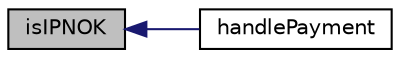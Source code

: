 digraph "isIPNOK"
{
  edge [fontname="Helvetica",fontsize="10",labelfontname="Helvetica",labelfontsize="10"];
  node [fontname="Helvetica",fontsize="10",shape=record];
  rankdir="LR";
  Node1 [label="isIPNOK",height=0.2,width=0.4,color="black", fillcolor="grey75", style="filled", fontcolor="black"];
  Node1 -> Node2 [dir="back",color="midnightblue",fontsize="10",style="solid",fontname="Helvetica"];
  Node2 [label="handlePayment",height=0.2,width=0.4,color="black", fillcolor="white", style="filled",URL="$class_s_s_pay_pal_controller.html#a686a812873c1228b03f7c187d9703824",tooltip="handlePayment "];
}
